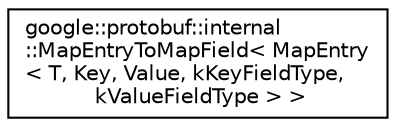 digraph "类继承关系图"
{
 // LATEX_PDF_SIZE
  edge [fontname="Helvetica",fontsize="10",labelfontname="Helvetica",labelfontsize="10"];
  node [fontname="Helvetica",fontsize="10",shape=record];
  rankdir="LR";
  Node0 [label="google::protobuf::internal\l::MapEntryToMapField\< MapEntry\l\< T, Key, Value, kKeyFieldType,\l kValueFieldType \> \>",height=0.2,width=0.4,color="black", fillcolor="white", style="filled",URL="$structgoogle_1_1protobuf_1_1internal_1_1MapEntryToMapField_3_01MapEntry_3_01T_00_01Key_00_01Valu641449db3f69d99693a94740a40024c7.html",tooltip=" "];
}
